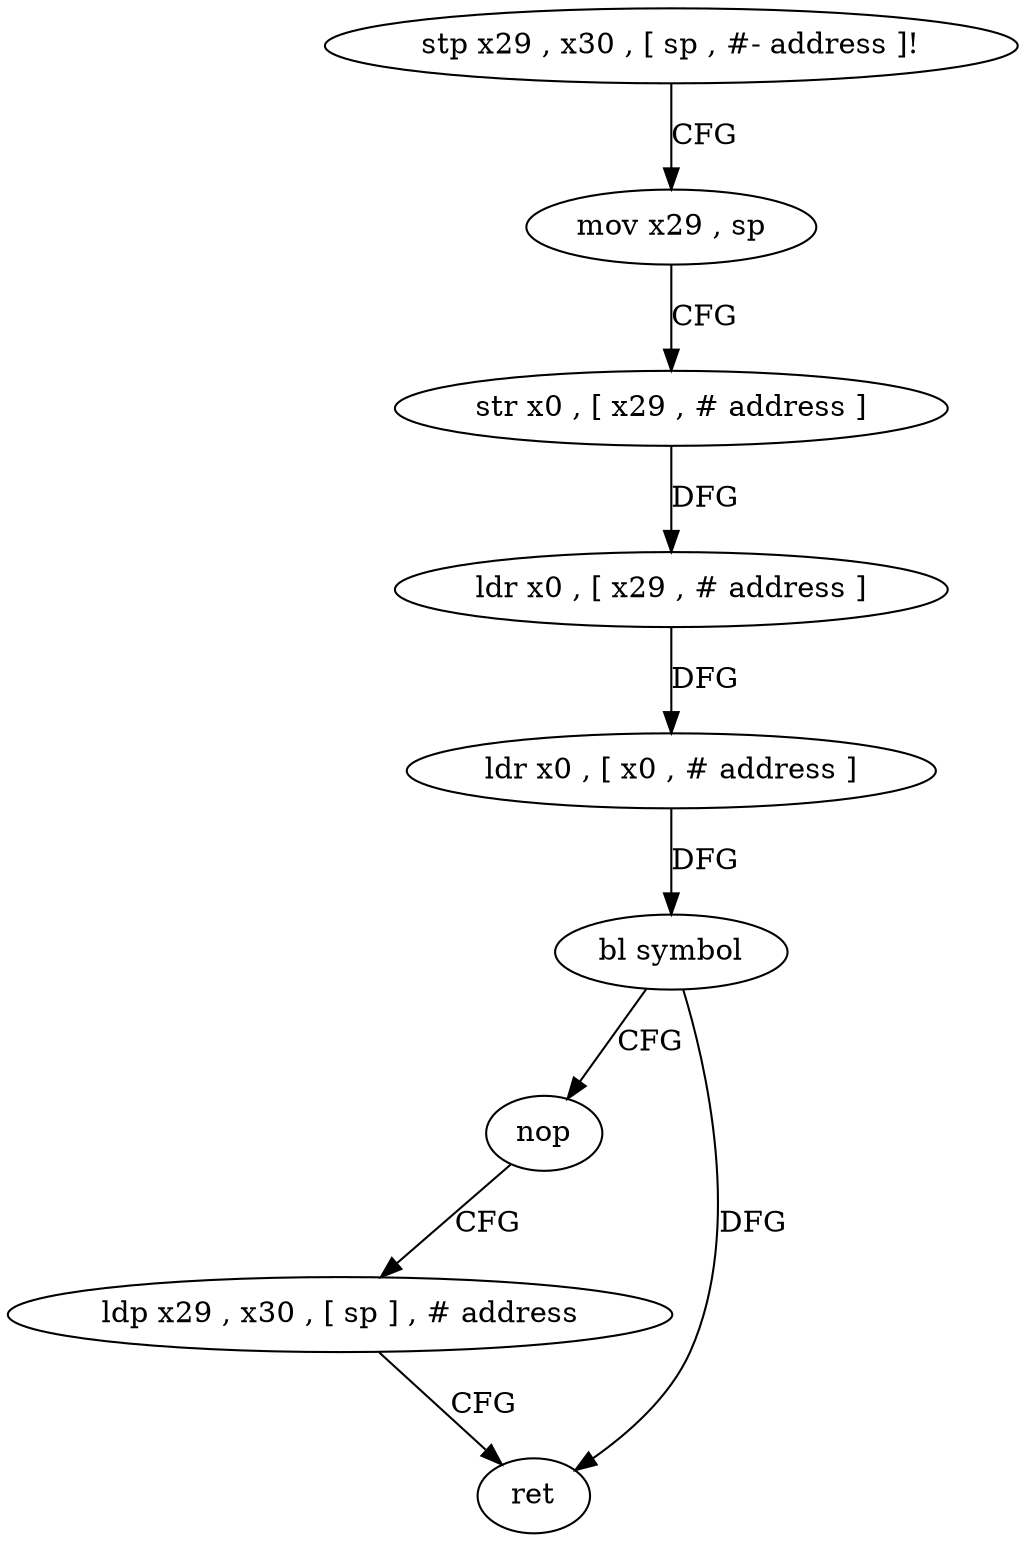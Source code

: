 digraph "func" {
"136228" [label = "stp x29 , x30 , [ sp , #- address ]!" ]
"136232" [label = "mov x29 , sp" ]
"136236" [label = "str x0 , [ x29 , # address ]" ]
"136240" [label = "ldr x0 , [ x29 , # address ]" ]
"136244" [label = "ldr x0 , [ x0 , # address ]" ]
"136248" [label = "bl symbol" ]
"136252" [label = "nop" ]
"136256" [label = "ldp x29 , x30 , [ sp ] , # address" ]
"136260" [label = "ret" ]
"136228" -> "136232" [ label = "CFG" ]
"136232" -> "136236" [ label = "CFG" ]
"136236" -> "136240" [ label = "DFG" ]
"136240" -> "136244" [ label = "DFG" ]
"136244" -> "136248" [ label = "DFG" ]
"136248" -> "136252" [ label = "CFG" ]
"136248" -> "136260" [ label = "DFG" ]
"136252" -> "136256" [ label = "CFG" ]
"136256" -> "136260" [ label = "CFG" ]
}
